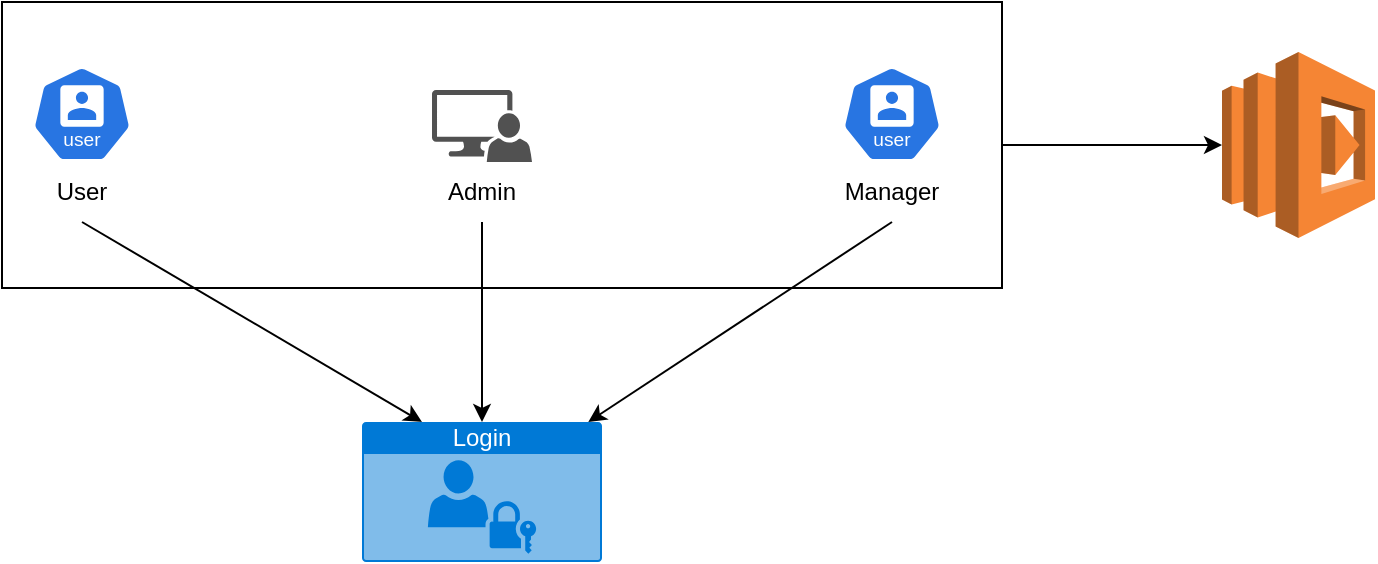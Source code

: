 <mxfile version="26.1.0">
  <diagram name="Page-1" id="RNwkdRc9FOec-pPELINS">
    <mxGraphModel dx="1590" dy="867" grid="1" gridSize="10" guides="1" tooltips="1" connect="1" arrows="1" fold="1" page="1" pageScale="1" pageWidth="827" pageHeight="1169" math="0" shadow="0">
      <root>
        <mxCell id="0" />
        <mxCell id="1" parent="0" />
        <mxCell id="eJSMotUPxDGaWU53MwBF-14" value="" style="edgeStyle=orthogonalEdgeStyle;rounded=0;orthogonalLoop=1;jettySize=auto;html=1;" edge="1" parent="1" source="eJSMotUPxDGaWU53MwBF-13" target="eJSMotUPxDGaWU53MwBF-1">
          <mxGeometry relative="1" as="geometry" />
        </mxCell>
        <mxCell id="eJSMotUPxDGaWU53MwBF-13" value="" style="rounded=0;whiteSpace=wrap;html=1;gradientColor=none;" vertex="1" parent="1">
          <mxGeometry x="20" y="40" width="500" height="143" as="geometry" />
        </mxCell>
        <mxCell id="eJSMotUPxDGaWU53MwBF-1" value="" style="outlineConnect=0;dashed=0;verticalLabelPosition=bottom;verticalAlign=top;align=center;html=1;shape=mxgraph.aws3.lambda;fillColor=#F58534;gradientColor=none;" vertex="1" parent="1">
          <mxGeometry x="630" y="65" width="76.5" height="93" as="geometry" />
        </mxCell>
        <mxCell id="eJSMotUPxDGaWU53MwBF-2" value="Login" style="html=1;whiteSpace=wrap;strokeColor=none;fillColor=#0079D6;labelPosition=center;verticalLabelPosition=middle;verticalAlign=top;align=center;fontSize=12;outlineConnect=0;spacingTop=-6;fontColor=#FFFFFF;sketch=0;shape=mxgraph.sitemap.login;" vertex="1" parent="1">
          <mxGeometry x="200" y="250" width="120" height="70" as="geometry" />
        </mxCell>
        <mxCell id="eJSMotUPxDGaWU53MwBF-3" value="" style="aspect=fixed;sketch=0;html=1;dashed=0;whitespace=wrap;verticalLabelPosition=bottom;verticalAlign=top;fillColor=#2875E2;strokeColor=#ffffff;points=[[0.005,0.63,0],[0.1,0.2,0],[0.9,0.2,0],[0.5,0,0],[0.995,0.63,0],[0.72,0.99,0],[0.5,1,0],[0.28,0.99,0]];shape=mxgraph.kubernetes.icon2;kubernetesLabel=1;prIcon=user" vertex="1" parent="1">
          <mxGeometry x="35" y="72" width="50" height="48" as="geometry" />
        </mxCell>
        <mxCell id="eJSMotUPxDGaWU53MwBF-4" value="" style="sketch=0;pointerEvents=1;shadow=0;dashed=0;html=1;strokeColor=none;labelPosition=center;verticalLabelPosition=bottom;verticalAlign=top;align=center;fillColor=#515151;shape=mxgraph.mscae.system_center.admin_console" vertex="1" parent="1">
          <mxGeometry x="235" y="84" width="50" height="36" as="geometry" />
        </mxCell>
        <mxCell id="eJSMotUPxDGaWU53MwBF-5" value="" style="aspect=fixed;sketch=0;html=1;dashed=0;whitespace=wrap;verticalLabelPosition=bottom;verticalAlign=top;fillColor=#2875E2;strokeColor=#ffffff;points=[[0.005,0.63,0],[0.1,0.2,0],[0.9,0.2,0],[0.5,0,0],[0.995,0.63,0],[0.72,0.99,0],[0.5,1,0],[0.28,0.99,0]];shape=mxgraph.kubernetes.icon2;kubernetesLabel=1;prIcon=user" vertex="1" parent="1">
          <mxGeometry x="440" y="72" width="50" height="48" as="geometry" />
        </mxCell>
        <mxCell id="eJSMotUPxDGaWU53MwBF-6" value="User" style="text;html=1;align=center;verticalAlign=middle;whiteSpace=wrap;rounded=0;" vertex="1" parent="1">
          <mxGeometry x="30" y="120" width="60" height="30" as="geometry" />
        </mxCell>
        <mxCell id="eJSMotUPxDGaWU53MwBF-7" value="Admin" style="text;html=1;align=center;verticalAlign=middle;whiteSpace=wrap;rounded=0;" vertex="1" parent="1">
          <mxGeometry x="230" y="120" width="60" height="30" as="geometry" />
        </mxCell>
        <mxCell id="eJSMotUPxDGaWU53MwBF-9" value="Manager" style="text;html=1;align=center;verticalAlign=middle;whiteSpace=wrap;rounded=0;" vertex="1" parent="1">
          <mxGeometry x="435" y="120" width="60" height="30" as="geometry" />
        </mxCell>
        <mxCell id="eJSMotUPxDGaWU53MwBF-10" value="" style="endArrow=classic;html=1;rounded=0;entryX=0.25;entryY=0;entryDx=0;entryDy=0;entryPerimeter=0;exitX=0.5;exitY=1;exitDx=0;exitDy=0;" edge="1" parent="1" source="eJSMotUPxDGaWU53MwBF-6" target="eJSMotUPxDGaWU53MwBF-2">
          <mxGeometry width="50" height="50" relative="1" as="geometry">
            <mxPoint x="85" y="107" as="sourcePoint" />
            <mxPoint x="190" y="190" as="targetPoint" />
          </mxGeometry>
        </mxCell>
        <mxCell id="eJSMotUPxDGaWU53MwBF-11" value="" style="endArrow=classic;html=1;rounded=0;exitX=0.5;exitY=1;exitDx=0;exitDy=0;" edge="1" parent="1" source="eJSMotUPxDGaWU53MwBF-7" target="eJSMotUPxDGaWU53MwBF-2">
          <mxGeometry width="50" height="50" relative="1" as="geometry">
            <mxPoint x="250" y="153" as="sourcePoint" />
            <mxPoint x="350" y="153" as="targetPoint" />
          </mxGeometry>
        </mxCell>
        <mxCell id="eJSMotUPxDGaWU53MwBF-12" value="" style="endArrow=classic;html=1;rounded=0;exitX=0.5;exitY=1;exitDx=0;exitDy=0;" edge="1" parent="1" source="eJSMotUPxDGaWU53MwBF-9" target="eJSMotUPxDGaWU53MwBF-2">
          <mxGeometry width="50" height="50" relative="1" as="geometry">
            <mxPoint x="390" y="110" as="sourcePoint" />
            <mxPoint x="470" y="150" as="targetPoint" />
          </mxGeometry>
        </mxCell>
      </root>
    </mxGraphModel>
  </diagram>
</mxfile>
